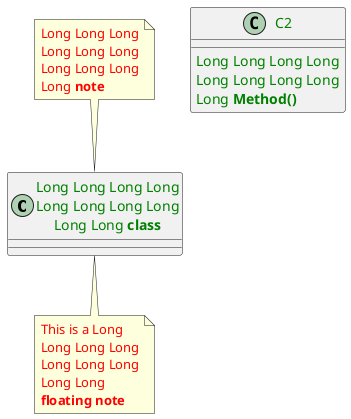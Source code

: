 {
  "sha1": "fie1z0fr141vlylii60vzmj9e7wu0rd",
  "insertion": {
    "when": "2024-06-01T09:03:06.187Z",
    "url": "https://forum.plantuml.net/17215/allow-maximumwidth-and-minimumwidth-all-styles-for-diagrams",
    "user": "plantuml@gmail.com"
  }
}
@startuml
<style>
note {
  MaximumWidth 100
  Fontcolor red
}
class {
  MaximumWidth 150
  Fontcolor green
}
</style>

Class "Long Long Long Long Long Long Long Long Long Long **class**" as C1
Class C2 {
Long Long Long Long Long Long Long Long Long **Method()**
}
note top of C1: Long Long Long Long Long Long Long Long Long Long **note**
note "This is a Long Long Long Long Long Long Long Long Long **floating note**" as N1

C1 --> N1
@enduml
